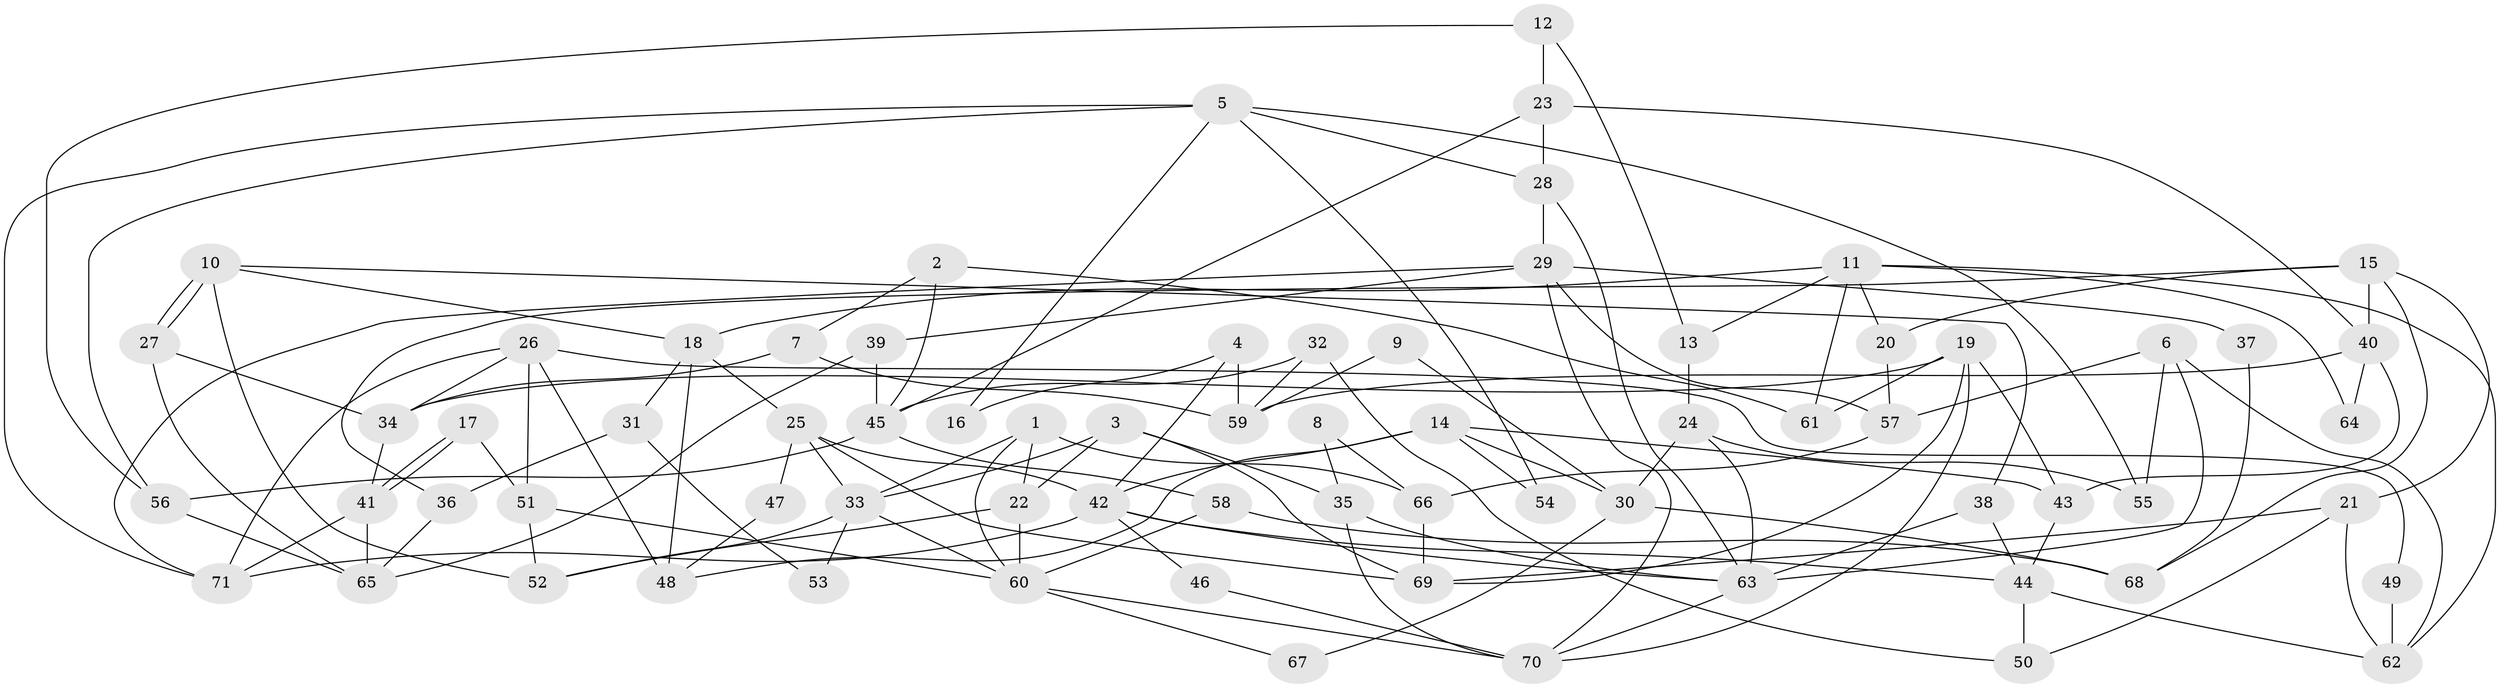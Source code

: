 // Generated by graph-tools (version 1.1) at 2025/51/03/09/25 04:51:37]
// undirected, 71 vertices, 142 edges
graph export_dot {
graph [start="1"]
  node [color=gray90,style=filled];
  1;
  2;
  3;
  4;
  5;
  6;
  7;
  8;
  9;
  10;
  11;
  12;
  13;
  14;
  15;
  16;
  17;
  18;
  19;
  20;
  21;
  22;
  23;
  24;
  25;
  26;
  27;
  28;
  29;
  30;
  31;
  32;
  33;
  34;
  35;
  36;
  37;
  38;
  39;
  40;
  41;
  42;
  43;
  44;
  45;
  46;
  47;
  48;
  49;
  50;
  51;
  52;
  53;
  54;
  55;
  56;
  57;
  58;
  59;
  60;
  61;
  62;
  63;
  64;
  65;
  66;
  67;
  68;
  69;
  70;
  71;
  1 -- 33;
  1 -- 22;
  1 -- 60;
  1 -- 66;
  2 -- 61;
  2 -- 45;
  2 -- 7;
  3 -- 33;
  3 -- 35;
  3 -- 22;
  3 -- 69;
  4 -- 42;
  4 -- 59;
  4 -- 16;
  5 -- 56;
  5 -- 71;
  5 -- 16;
  5 -- 28;
  5 -- 54;
  5 -- 55;
  6 -- 57;
  6 -- 63;
  6 -- 55;
  6 -- 62;
  7 -- 34;
  7 -- 59;
  8 -- 66;
  8 -- 35;
  9 -- 30;
  9 -- 59;
  10 -- 38;
  10 -- 27;
  10 -- 27;
  10 -- 18;
  10 -- 52;
  11 -- 62;
  11 -- 18;
  11 -- 13;
  11 -- 20;
  11 -- 61;
  11 -- 64;
  12 -- 13;
  12 -- 23;
  12 -- 56;
  13 -- 24;
  14 -- 42;
  14 -- 43;
  14 -- 30;
  14 -- 48;
  14 -- 54;
  15 -- 20;
  15 -- 40;
  15 -- 21;
  15 -- 36;
  15 -- 68;
  17 -- 51;
  17 -- 41;
  17 -- 41;
  18 -- 48;
  18 -- 25;
  18 -- 31;
  19 -- 70;
  19 -- 34;
  19 -- 43;
  19 -- 61;
  19 -- 69;
  20 -- 57;
  21 -- 69;
  21 -- 50;
  21 -- 62;
  22 -- 60;
  22 -- 52;
  23 -- 45;
  23 -- 40;
  23 -- 28;
  24 -- 55;
  24 -- 63;
  24 -- 30;
  25 -- 69;
  25 -- 33;
  25 -- 42;
  25 -- 47;
  26 -- 51;
  26 -- 71;
  26 -- 34;
  26 -- 48;
  26 -- 49;
  27 -- 34;
  27 -- 65;
  28 -- 29;
  28 -- 63;
  29 -- 71;
  29 -- 37;
  29 -- 39;
  29 -- 57;
  29 -- 70;
  30 -- 67;
  30 -- 68;
  31 -- 36;
  31 -- 53;
  32 -- 45;
  32 -- 50;
  32 -- 59;
  33 -- 52;
  33 -- 53;
  33 -- 60;
  34 -- 41;
  35 -- 63;
  35 -- 70;
  36 -- 65;
  37 -- 68;
  38 -- 63;
  38 -- 44;
  39 -- 45;
  39 -- 65;
  40 -- 59;
  40 -- 43;
  40 -- 64;
  41 -- 65;
  41 -- 71;
  42 -- 63;
  42 -- 44;
  42 -- 46;
  42 -- 71;
  43 -- 44;
  44 -- 62;
  44 -- 50;
  45 -- 56;
  45 -- 58;
  46 -- 70;
  47 -- 48;
  49 -- 62;
  51 -- 52;
  51 -- 60;
  56 -- 65;
  57 -- 66;
  58 -- 60;
  58 -- 68;
  60 -- 67;
  60 -- 70;
  63 -- 70;
  66 -- 69;
}
